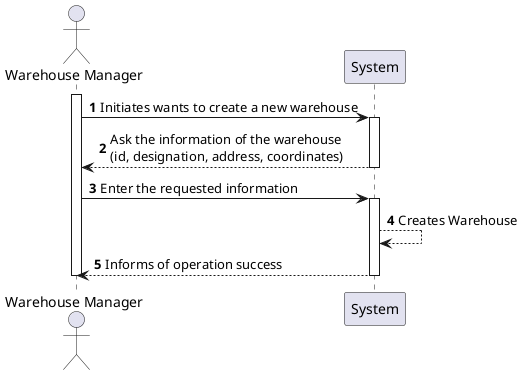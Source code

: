 @startuml USA01_1
'https://plantuml.com/sequence-diagram

autonumber
actor "Warehouse Manager" as WM
participant "System" as S

activate WM
WM -> S : Initiates wants to create a new warehouse
activate S

S --> WM : Ask the information of the warehouse\n(id, designation, address, coordinates)
deactivate S

WM -> S : Enter the requested information
activate S
S --> S: Creates Warehouse
S --> WM : Informs of operation success
deactivate S

deactivate WM

@enduml